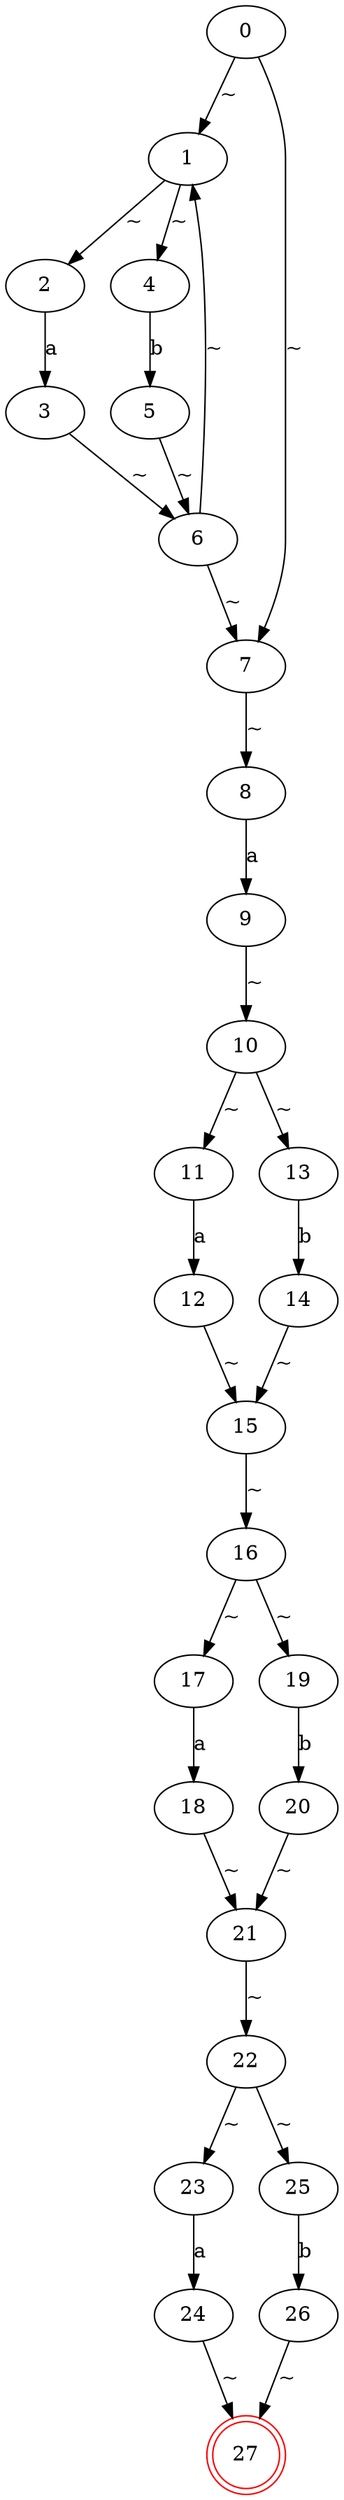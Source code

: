 digraph {
	0 [label="0"]
	1 [label="1"]
	2 [label="2"]
	3 [label="3"]
	4 [label="4"]
	5 [label="5"]
	6 [label="6"]
	7 [label="7"]
	8 [label="8"]
	9 [label="9"]
	10 [label="10"]
	11 [label="11"]
	12 [label="12"]
	13 [label="13"]
	14 [label="14"]
	15 [label="15"]
	16 [label="16"]
	17 [label="17"]
	18 [label="18"]
	19 [label="19"]
	20 [label="20"]
	21 [label="21"]
	22 [label="22"]
	23 [label="23"]
	24 [label="24"]
	25 [label="25"]
	26 [label="26"]
	27 [label="27" color=red shape=doublecircle]
	0 -> 1 [label="~"]
	0 -> 7 [label="~"]
	1 -> 2 [label="~"]
	1 -> 4 [label="~"]
	2 -> 3 [label="a"]
	3 -> 6 [label="~"]
	4 -> 5 [label="b"]
	5 -> 6 [label="~"]
	6 -> 1 [label="~"]
	6 -> 7 [label="~"]
	7 -> 8 [label="~"]
	8 -> 9 [label="a"]
	9 -> 10 [label="~"]
	10 -> 11 [label="~"]
	10 -> 13 [label="~"]
	11 -> 12 [label="a"]
	12 -> 15 [label="~"]
	13 -> 14 [label="b"]
	14 -> 15 [label="~"]
	15 -> 16 [label="~"]
	16 -> 17 [label="~"]
	16 -> 19 [label="~"]
	17 -> 18 [label="a"]
	18 -> 21 [label="~"]
	19 -> 20 [label="b"]
	20 -> 21 [label="~"]
	21 -> 22 [label="~"]
	22 -> 23 [label="~"]
	22 -> 25 [label="~"]
	23 -> 24 [label="a"]
	24 -> 27 [label="~"]
	25 -> 26 [label="b"]
	26 -> 27 [label="~"]
}